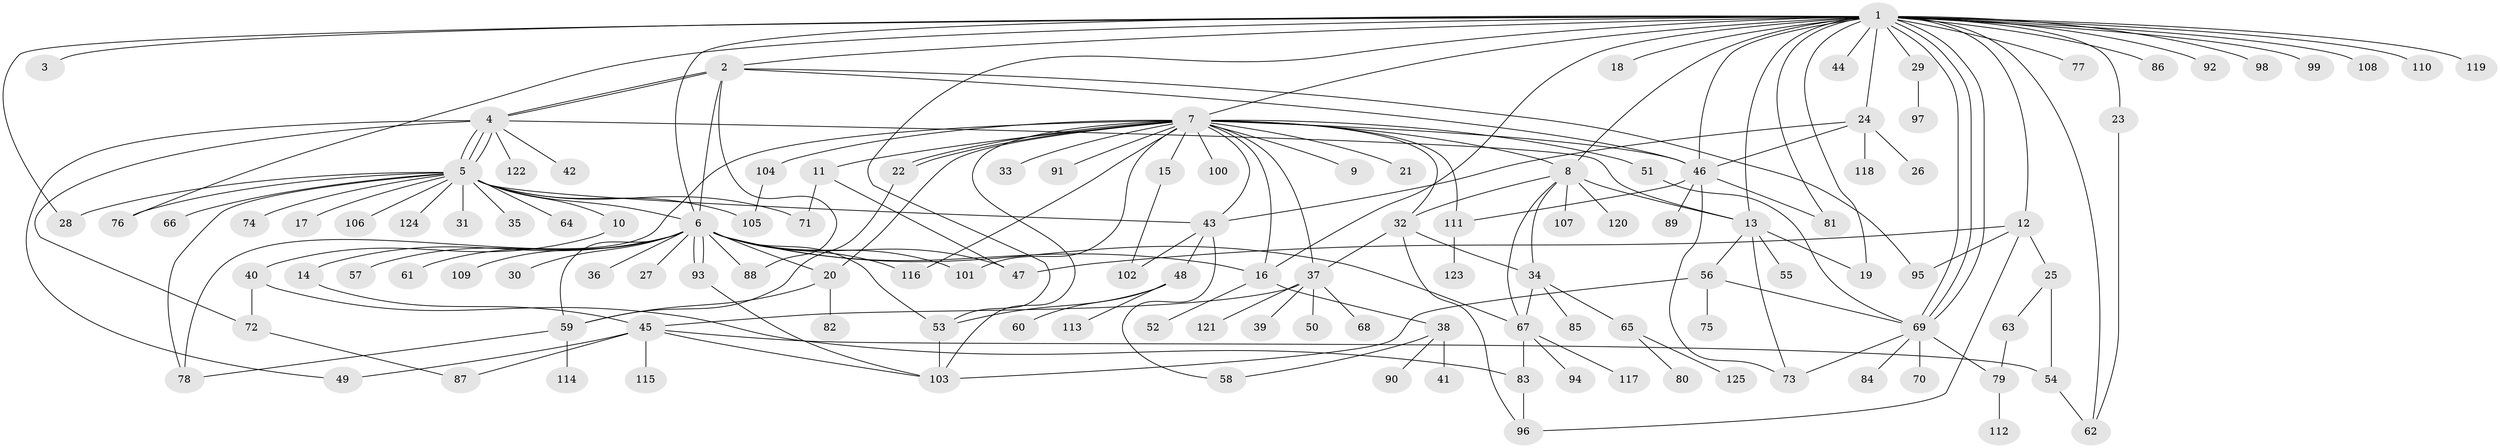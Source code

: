 // coarse degree distribution, {1: 0.94, 2: 0.02, 23: 0.02, 26: 0.02}
// Generated by graph-tools (version 1.1) at 2025/51/03/04/25 21:51:19]
// undirected, 125 vertices, 189 edges
graph export_dot {
graph [start="1"]
  node [color=gray90,style=filled];
  1;
  2;
  3;
  4;
  5;
  6;
  7;
  8;
  9;
  10;
  11;
  12;
  13;
  14;
  15;
  16;
  17;
  18;
  19;
  20;
  21;
  22;
  23;
  24;
  25;
  26;
  27;
  28;
  29;
  30;
  31;
  32;
  33;
  34;
  35;
  36;
  37;
  38;
  39;
  40;
  41;
  42;
  43;
  44;
  45;
  46;
  47;
  48;
  49;
  50;
  51;
  52;
  53;
  54;
  55;
  56;
  57;
  58;
  59;
  60;
  61;
  62;
  63;
  64;
  65;
  66;
  67;
  68;
  69;
  70;
  71;
  72;
  73;
  74;
  75;
  76;
  77;
  78;
  79;
  80;
  81;
  82;
  83;
  84;
  85;
  86;
  87;
  88;
  89;
  90;
  91;
  92;
  93;
  94;
  95;
  96;
  97;
  98;
  99;
  100;
  101;
  102;
  103;
  104;
  105;
  106;
  107;
  108;
  109;
  110;
  111;
  112;
  113;
  114;
  115;
  116;
  117;
  118;
  119;
  120;
  121;
  122;
  123;
  124;
  125;
  1 -- 2;
  1 -- 3;
  1 -- 6;
  1 -- 7;
  1 -- 8;
  1 -- 12;
  1 -- 13;
  1 -- 16;
  1 -- 18;
  1 -- 19;
  1 -- 23;
  1 -- 24;
  1 -- 28;
  1 -- 29;
  1 -- 44;
  1 -- 46;
  1 -- 53;
  1 -- 62;
  1 -- 69;
  1 -- 69;
  1 -- 69;
  1 -- 76;
  1 -- 77;
  1 -- 81;
  1 -- 86;
  1 -- 92;
  1 -- 98;
  1 -- 99;
  1 -- 108;
  1 -- 110;
  1 -- 119;
  2 -- 4;
  2 -- 4;
  2 -- 6;
  2 -- 46;
  2 -- 88;
  2 -- 95;
  4 -- 5;
  4 -- 5;
  4 -- 5;
  4 -- 13;
  4 -- 42;
  4 -- 49;
  4 -- 72;
  4 -- 122;
  5 -- 6;
  5 -- 10;
  5 -- 17;
  5 -- 28;
  5 -- 31;
  5 -- 35;
  5 -- 43;
  5 -- 64;
  5 -- 66;
  5 -- 71;
  5 -- 74;
  5 -- 76;
  5 -- 78;
  5 -- 105;
  5 -- 106;
  5 -- 124;
  6 -- 14;
  6 -- 16;
  6 -- 20;
  6 -- 27;
  6 -- 30;
  6 -- 36;
  6 -- 47;
  6 -- 53;
  6 -- 57;
  6 -- 59;
  6 -- 61;
  6 -- 67;
  6 -- 88;
  6 -- 93;
  6 -- 93;
  6 -- 101;
  6 -- 109;
  6 -- 116;
  7 -- 8;
  7 -- 9;
  7 -- 11;
  7 -- 15;
  7 -- 16;
  7 -- 20;
  7 -- 21;
  7 -- 22;
  7 -- 22;
  7 -- 32;
  7 -- 33;
  7 -- 37;
  7 -- 43;
  7 -- 46;
  7 -- 51;
  7 -- 78;
  7 -- 91;
  7 -- 100;
  7 -- 101;
  7 -- 103;
  7 -- 104;
  7 -- 111;
  7 -- 116;
  8 -- 13;
  8 -- 32;
  8 -- 34;
  8 -- 67;
  8 -- 107;
  8 -- 120;
  10 -- 40;
  11 -- 47;
  11 -- 71;
  12 -- 25;
  12 -- 47;
  12 -- 95;
  12 -- 96;
  13 -- 19;
  13 -- 55;
  13 -- 56;
  13 -- 73;
  14 -- 45;
  15 -- 102;
  16 -- 38;
  16 -- 52;
  20 -- 59;
  20 -- 82;
  22 -- 59;
  23 -- 62;
  24 -- 26;
  24 -- 43;
  24 -- 46;
  24 -- 118;
  25 -- 54;
  25 -- 63;
  29 -- 97;
  32 -- 34;
  32 -- 37;
  32 -- 96;
  34 -- 65;
  34 -- 67;
  34 -- 85;
  37 -- 39;
  37 -- 45;
  37 -- 50;
  37 -- 68;
  37 -- 121;
  38 -- 41;
  38 -- 58;
  38 -- 90;
  40 -- 72;
  40 -- 83;
  43 -- 48;
  43 -- 58;
  43 -- 102;
  45 -- 49;
  45 -- 54;
  45 -- 87;
  45 -- 103;
  45 -- 115;
  46 -- 73;
  46 -- 81;
  46 -- 89;
  46 -- 111;
  48 -- 53;
  48 -- 60;
  48 -- 113;
  51 -- 69;
  53 -- 103;
  54 -- 62;
  56 -- 69;
  56 -- 75;
  56 -- 103;
  59 -- 78;
  59 -- 114;
  63 -- 79;
  65 -- 80;
  65 -- 125;
  67 -- 83;
  67 -- 94;
  67 -- 117;
  69 -- 70;
  69 -- 73;
  69 -- 79;
  69 -- 84;
  72 -- 87;
  79 -- 112;
  83 -- 96;
  93 -- 103;
  104 -- 105;
  111 -- 123;
}
